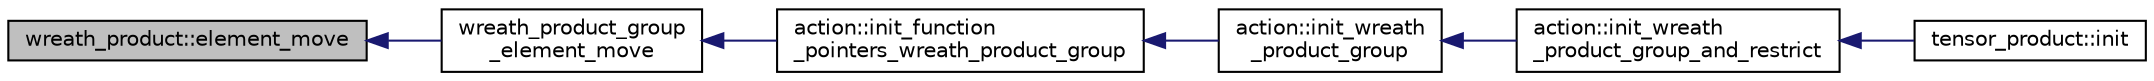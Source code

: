 digraph "wreath_product::element_move"
{
  edge [fontname="Helvetica",fontsize="10",labelfontname="Helvetica",labelfontsize="10"];
  node [fontname="Helvetica",fontsize="10",shape=record];
  rankdir="LR";
  Node124 [label="wreath_product::element_move",height=0.2,width=0.4,color="black", fillcolor="grey75", style="filled", fontcolor="black"];
  Node124 -> Node125 [dir="back",color="midnightblue",fontsize="10",style="solid",fontname="Helvetica"];
  Node125 [label="wreath_product_group\l_element_move",height=0.2,width=0.4,color="black", fillcolor="white", style="filled",URL="$da/d12/interface__wreath__product_8_c.html#a6553d325b3d41bb32b6b3fae0a862ce9"];
  Node125 -> Node126 [dir="back",color="midnightblue",fontsize="10",style="solid",fontname="Helvetica"];
  Node126 [label="action::init_function\l_pointers_wreath_product_group",height=0.2,width=0.4,color="black", fillcolor="white", style="filled",URL="$d2/d86/classaction.html#a149d3bdc89556d74a4a20597f0cccdc0"];
  Node126 -> Node127 [dir="back",color="midnightblue",fontsize="10",style="solid",fontname="Helvetica"];
  Node127 [label="action::init_wreath\l_product_group",height=0.2,width=0.4,color="black", fillcolor="white", style="filled",URL="$d2/d86/classaction.html#a29d8425b266eff98677406f084ee3f86"];
  Node127 -> Node128 [dir="back",color="midnightblue",fontsize="10",style="solid",fontname="Helvetica"];
  Node128 [label="action::init_wreath\l_product_group_and_restrict",height=0.2,width=0.4,color="black", fillcolor="white", style="filled",URL="$d2/d86/classaction.html#a5ea78557093c987967e7b8162fabbf72"];
  Node128 -> Node129 [dir="back",color="midnightblue",fontsize="10",style="solid",fontname="Helvetica"];
  Node129 [label="tensor_product::init",height=0.2,width=0.4,color="black", fillcolor="white", style="filled",URL="$dd/d3e/classtensor__product.html#a2a8ac905e80dd9bb7339c9506c3521d3"];
}
